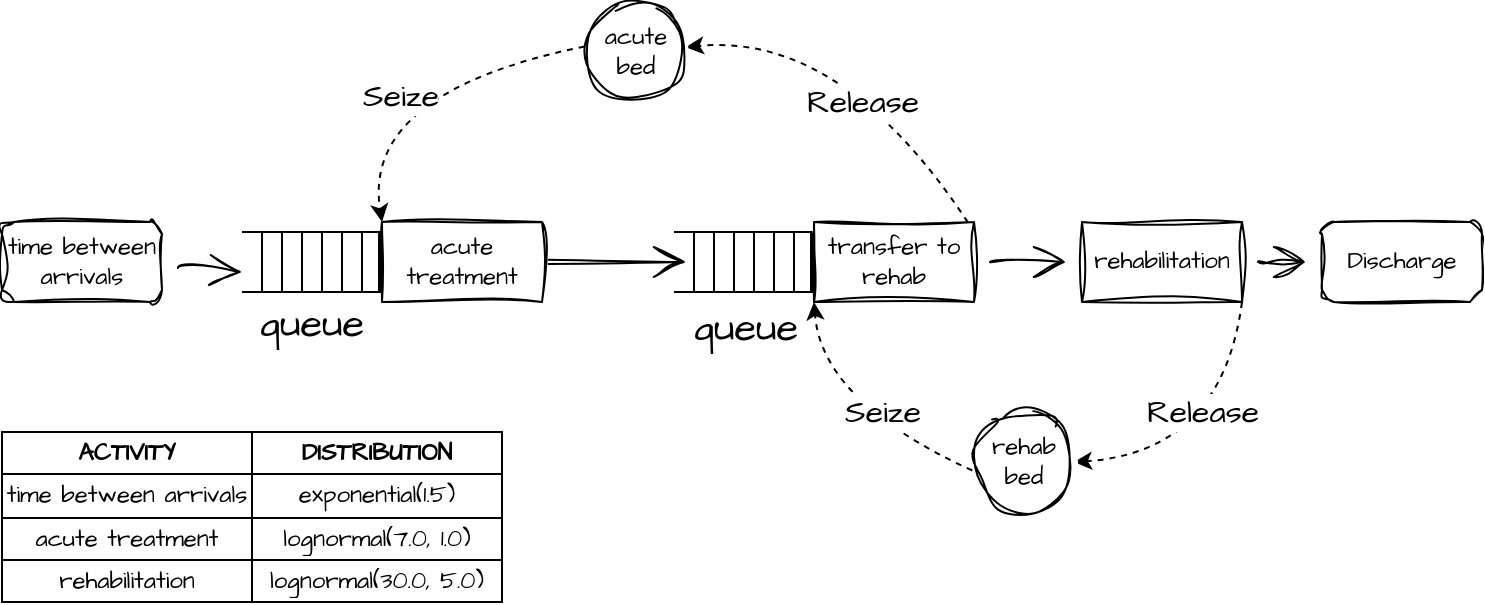 <mxfile scale="1" border="0" version="26.2.14">
  <diagram name="Page-1" id="-k6Bpu79n_YiswQp8BqB">
    <mxGraphModel dx="2096" dy="1028" grid="1" gridSize="10" guides="1" tooltips="1" connect="1" arrows="1" fold="1" page="1" pageScale="1" pageWidth="827" pageHeight="1169" math="0" shadow="0">
      <root>
        <mxCell id="0" />
        <mxCell id="1" parent="0" />
        <mxCell id="7" value="" style="curved=1;endArrow=classic;html=1;rounded=0;entryX=0;entryY=0;entryDx=0;entryDy=0;dashed=1;fillColor=#60a917;strokeColor=default;exitX=-0.013;exitY=0.444;exitDx=0;exitDy=0;exitPerimeter=0;" parent="1" edge="1" source="4hFczNKrFziQG2gCzflK-63">
          <mxGeometry width="50" height="50" relative="1" as="geometry">
            <mxPoint x="340" y="550" as="sourcePoint" />
            <mxPoint x="240" y="645" as="targetPoint" />
            <Array as="points">
              <mxPoint x="230" y="580" />
            </Array>
          </mxGeometry>
        </mxCell>
        <mxCell id="4hFczNKrFziQG2gCzflK-62" value="Seize" style="edgeLabel;html=1;align=center;verticalAlign=middle;resizable=0;points=[];fontSize=16;fontFamily=Architects Daughter;fontSource=https%3A%2F%2Ffonts.googleapis.com%2Fcss%3Ffamily%3DArchitects%2BDaughter;" parent="7" vertex="1" connectable="0">
          <mxGeometry x="0.224" y="6" relative="1" as="geometry">
            <mxPoint x="14" y="-3" as="offset" />
          </mxGeometry>
        </mxCell>
        <mxCell id="11" value="" style="group" parent="1" vertex="1" connectable="0">
          <mxGeometry x="170" y="650" width="70" height="30" as="geometry" />
        </mxCell>
        <mxCell id="12" value="" style="endArrow=none;html=1;rounded=0;strokeWidth=1;flowAnimation=0;shadow=0;" parent="11" edge="1">
          <mxGeometry width="50" height="50" relative="1" as="geometry">
            <mxPoint as="sourcePoint" />
            <mxPoint x="70" as="targetPoint" />
          </mxGeometry>
        </mxCell>
        <mxCell id="13" value="" style="endArrow=none;html=1;rounded=0;strokeWidth=2;entryX=1;entryY=1;entryDx=0;entryDy=0;flowAnimation=0;shadow=0;" parent="11" edge="1">
          <mxGeometry width="50" height="50" relative="1" as="geometry">
            <mxPoint x="69" as="sourcePoint" />
            <mxPoint x="69" y="30" as="targetPoint" />
          </mxGeometry>
        </mxCell>
        <mxCell id="14" value="" style="endArrow=none;html=1;rounded=0;strokeWidth=1;flowAnimation=0;shadow=0;" parent="11" edge="1">
          <mxGeometry width="50" height="50" relative="1" as="geometry">
            <mxPoint y="30" as="sourcePoint" />
            <mxPoint x="70" y="30" as="targetPoint" />
          </mxGeometry>
        </mxCell>
        <mxCell id="15" value="" style="endArrow=none;html=1;rounded=0;strokeWidth=1;entryX=1;entryY=1;entryDx=0;entryDy=0;flowAnimation=0;shadow=0;" parent="11" edge="1">
          <mxGeometry width="50" height="50" relative="1" as="geometry">
            <mxPoint x="60" as="sourcePoint" />
            <mxPoint x="60" y="30" as="targetPoint" />
          </mxGeometry>
        </mxCell>
        <mxCell id="16" value="" style="endArrow=none;html=1;rounded=0;strokeWidth=1;entryX=1;entryY=1;entryDx=0;entryDy=0;flowAnimation=0;shadow=0;" parent="11" edge="1">
          <mxGeometry width="50" height="50" relative="1" as="geometry">
            <mxPoint x="50" as="sourcePoint" />
            <mxPoint x="50" y="30" as="targetPoint" />
          </mxGeometry>
        </mxCell>
        <mxCell id="17" value="" style="endArrow=none;html=1;rounded=0;strokeWidth=1;entryX=1;entryY=1;entryDx=0;entryDy=0;flowAnimation=0;shadow=0;" parent="11" edge="1">
          <mxGeometry width="50" height="50" relative="1" as="geometry">
            <mxPoint x="40" as="sourcePoint" />
            <mxPoint x="40" y="30" as="targetPoint" />
          </mxGeometry>
        </mxCell>
        <mxCell id="18" value="" style="endArrow=none;html=1;rounded=0;strokeWidth=1;entryX=1;entryY=1;entryDx=0;entryDy=0;flowAnimation=0;shadow=0;" parent="11" edge="1">
          <mxGeometry width="50" height="50" relative="1" as="geometry">
            <mxPoint x="30" as="sourcePoint" />
            <mxPoint x="30" y="30" as="targetPoint" />
          </mxGeometry>
        </mxCell>
        <mxCell id="19" value="" style="endArrow=none;html=1;rounded=0;strokeWidth=1;entryX=1;entryY=1;entryDx=0;entryDy=0;flowAnimation=0;shadow=0;" parent="11" edge="1">
          <mxGeometry width="50" height="50" relative="1" as="geometry">
            <mxPoint x="20" as="sourcePoint" />
            <mxPoint x="20" y="30" as="targetPoint" />
          </mxGeometry>
        </mxCell>
        <mxCell id="20" value="" style="endArrow=none;html=1;rounded=0;strokeWidth=1;entryX=1;entryY=1;entryDx=0;entryDy=0;flowAnimation=0;shadow=0;" parent="11" edge="1">
          <mxGeometry width="50" height="50" relative="1" as="geometry">
            <mxPoint x="10" as="sourcePoint" />
            <mxPoint x="10" y="30" as="targetPoint" />
          </mxGeometry>
        </mxCell>
        <mxCell id="4hFczNKrFziQG2gCzflK-68" style="edgeStyle=none;curved=1;rounded=0;orthogonalLoop=1;jettySize=auto;html=1;fontFamily=Architects Daughter;fontSource=https%3A%2F%2Ffonts.googleapis.com%2Fcss%3Ffamily%3DArchitects%2BDaughter;fontSize=16;startSize=14;endArrow=open;endSize=14;sourcePerimeterSpacing=8;targetPerimeterSpacing=8;flowAnimation=0;sketch=1;curveFitting=1;jiggle=2;" parent="1" edge="1">
          <mxGeometry relative="1" as="geometry">
            <mxPoint x="280" y="665" as="sourcePoint" />
            <mxPoint x="392" y="665" as="targetPoint" />
          </mxGeometry>
        </mxCell>
        <mxCell id="4hFczNKrFziQG2gCzflK-41" value="acute treatment" style="rounded=0;whiteSpace=wrap;html=1;fontFamily=Architects Daughter;fontSource=https%3A%2F%2Ffonts.googleapis.com%2Fcss%3Ffamily%3DArchitects%2BDaughter;sketch=1;curveFitting=1;jiggle=2;" parent="1" vertex="1">
          <mxGeometry x="240" y="645" width="80" height="40" as="geometry" />
        </mxCell>
        <mxCell id="Fs0Zx2mOZhYERamO-J62-26" value="" style="edgeStyle=none;curved=1;rounded=0;sketch=1;hachureGap=4;jiggle=2;curveFitting=1;orthogonalLoop=1;jettySize=auto;html=1;fontFamily=Architects Daughter;fontSource=https%3A%2F%2Ffonts.googleapis.com%2Fcss%3Ffamily%3DArchitects%2BDaughter;fontSize=16;startSize=14;endArrow=open;endSize=14;sourcePerimeterSpacing=8;targetPerimeterSpacing=8;" edge="1" parent="1" source="4hFczNKrFziQG2gCzflK-59">
          <mxGeometry relative="1" as="geometry">
            <mxPoint x="170" y="670" as="targetPoint" />
          </mxGeometry>
        </mxCell>
        <mxCell id="4hFczNKrFziQG2gCzflK-59" value="time between arrivals" style="rounded=1;whiteSpace=wrap;html=1;fontFamily=Architects Daughter;fontSource=https%3A%2F%2Ffonts.googleapis.com%2Fcss%3Ffamily%3DArchitects%2BDaughter;sketch=1;curveFitting=1;jiggle=2;" parent="1" vertex="1">
          <mxGeometry x="50" y="645" width="80" height="40" as="geometry" />
        </mxCell>
        <mxCell id="4hFczNKrFziQG2gCzflK-60" value="&lt;div&gt;queue&lt;/div&gt;" style="text;strokeColor=none;fillColor=none;html=1;align=center;verticalAlign=middle;whiteSpace=wrap;rounded=0;fontSize=20;fontFamily=Architects Daughter;fontSource=https%3A%2F%2Ffonts.googleapis.com%2Fcss%3Ffamily%3DArchitects%2BDaughter;" parent="1" vertex="1">
          <mxGeometry x="175" y="680" width="60" height="30" as="geometry" />
        </mxCell>
        <mxCell id="4hFczNKrFziQG2gCzflK-70" value="" style="curved=1;endArrow=classic;html=1;rounded=0;exitX=-0.017;exitY=0.585;exitDx=0;exitDy=0;entryX=0;entryY=1;entryDx=0;entryDy=0;dashed=1;exitPerimeter=0;" parent="1" edge="1" target="4hFczNKrFziQG2gCzflK-84" source="4hFczNKrFziQG2gCzflK-87">
          <mxGeometry width="50" height="50" relative="1" as="geometry">
            <mxPoint x="499" y="710" as="sourcePoint" />
            <mxPoint x="484" y="795" as="targetPoint" />
            <Array as="points">
              <mxPoint x="460" y="735" />
            </Array>
          </mxGeometry>
        </mxCell>
        <mxCell id="4hFczNKrFziQG2gCzflK-71" value="Seize" style="edgeLabel;html=1;align=center;verticalAlign=middle;resizable=0;points=[];fontSize=16;fontFamily=Architects Daughter;fontSource=https%3A%2F%2Ffonts.googleapis.com%2Fcss%3Ffamily%3DArchitects%2BDaughter;" parent="4hFczNKrFziQG2gCzflK-70" vertex="1" connectable="0">
          <mxGeometry x="0.224" y="6" relative="1" as="geometry">
            <mxPoint x="31" y="-1" as="offset" />
          </mxGeometry>
        </mxCell>
        <mxCell id="4hFczNKrFziQG2gCzflK-72" value="" style="curved=1;endArrow=classic;html=1;rounded=0;exitX=1;exitY=1;exitDx=0;exitDy=0;entryX=1;entryY=0.5;entryDx=0;entryDy=0;dashed=1;" parent="1" edge="1" target="4hFczNKrFziQG2gCzflK-87" source="Fs0Zx2mOZhYERamO-J62-28">
          <mxGeometry width="50" height="50" relative="1" as="geometry">
            <mxPoint x="536" y="644.52" as="sourcePoint" />
            <mxPoint x="521" y="559.52" as="targetPoint" />
            <Array as="points">
              <mxPoint x="660" y="760" />
            </Array>
          </mxGeometry>
        </mxCell>
        <mxCell id="4hFczNKrFziQG2gCzflK-73" value="Release" style="edgeLabel;html=1;align=center;verticalAlign=middle;resizable=0;points=[];fontSize=16;fontFamily=Architects Daughter;fontSource=https%3A%2F%2Ffonts.googleapis.com%2Fcss%3Ffamily%3DArchitects%2BDaughter;" parent="4hFczNKrFziQG2gCzflK-72" vertex="1" connectable="0">
          <mxGeometry x="-0.269" y="10" relative="1" as="geometry">
            <mxPoint x="-23" y="-1" as="offset" />
          </mxGeometry>
        </mxCell>
        <mxCell id="4hFczNKrFziQG2gCzflK-74" value="" style="group" parent="1" vertex="1" connectable="0">
          <mxGeometry x="386" y="650" width="70" height="30" as="geometry" />
        </mxCell>
        <mxCell id="4hFczNKrFziQG2gCzflK-76" value="" style="endArrow=none;html=1;rounded=0;strokeWidth=2;entryX=1;entryY=1;entryDx=0;entryDy=0;flowAnimation=0;shadow=0;" parent="4hFczNKrFziQG2gCzflK-74" edge="1">
          <mxGeometry width="50" height="50" relative="1" as="geometry">
            <mxPoint x="69" as="sourcePoint" />
            <mxPoint x="69" y="30" as="targetPoint" />
          </mxGeometry>
        </mxCell>
        <mxCell id="4hFczNKrFziQG2gCzflK-77" value="" style="endArrow=none;html=1;rounded=0;strokeWidth=1;flowAnimation=0;shadow=0;" parent="4hFczNKrFziQG2gCzflK-74" edge="1">
          <mxGeometry width="50" height="50" relative="1" as="geometry">
            <mxPoint y="30" as="sourcePoint" />
            <mxPoint x="70" y="30" as="targetPoint" />
          </mxGeometry>
        </mxCell>
        <mxCell id="4hFczNKrFziQG2gCzflK-78" value="" style="endArrow=none;html=1;rounded=0;strokeWidth=1;entryX=1;entryY=1;entryDx=0;entryDy=0;flowAnimation=0;shadow=0;" parent="4hFczNKrFziQG2gCzflK-74" edge="1">
          <mxGeometry width="50" height="50" relative="1" as="geometry">
            <mxPoint x="60" as="sourcePoint" />
            <mxPoint x="60" y="30" as="targetPoint" />
          </mxGeometry>
        </mxCell>
        <mxCell id="4hFczNKrFziQG2gCzflK-79" value="" style="endArrow=none;html=1;rounded=0;strokeWidth=1;entryX=1;entryY=1;entryDx=0;entryDy=0;flowAnimation=0;shadow=0;" parent="4hFczNKrFziQG2gCzflK-74" edge="1">
          <mxGeometry width="50" height="50" relative="1" as="geometry">
            <mxPoint x="50" as="sourcePoint" />
            <mxPoint x="50" y="30" as="targetPoint" />
          </mxGeometry>
        </mxCell>
        <mxCell id="4hFczNKrFziQG2gCzflK-80" value="" style="endArrow=none;html=1;rounded=0;strokeWidth=1;entryX=1;entryY=1;entryDx=0;entryDy=0;flowAnimation=0;shadow=0;" parent="4hFczNKrFziQG2gCzflK-74" edge="1">
          <mxGeometry width="50" height="50" relative="1" as="geometry">
            <mxPoint x="40" as="sourcePoint" />
            <mxPoint x="40" y="30" as="targetPoint" />
          </mxGeometry>
        </mxCell>
        <mxCell id="4hFczNKrFziQG2gCzflK-81" value="" style="endArrow=none;html=1;rounded=0;strokeWidth=1;entryX=1;entryY=1;entryDx=0;entryDy=0;flowAnimation=0;shadow=0;" parent="4hFczNKrFziQG2gCzflK-74" edge="1">
          <mxGeometry width="50" height="50" relative="1" as="geometry">
            <mxPoint x="30" as="sourcePoint" />
            <mxPoint x="30" y="30" as="targetPoint" />
          </mxGeometry>
        </mxCell>
        <mxCell id="4hFczNKrFziQG2gCzflK-82" value="" style="endArrow=none;html=1;rounded=0;strokeWidth=1;entryX=1;entryY=1;entryDx=0;entryDy=0;flowAnimation=0;shadow=0;" parent="4hFczNKrFziQG2gCzflK-74" edge="1">
          <mxGeometry width="50" height="50" relative="1" as="geometry">
            <mxPoint x="20" as="sourcePoint" />
            <mxPoint x="20" y="30" as="targetPoint" />
          </mxGeometry>
        </mxCell>
        <mxCell id="4hFczNKrFziQG2gCzflK-83" value="" style="endArrow=none;html=1;rounded=0;strokeWidth=1;entryX=1;entryY=1;entryDx=0;entryDy=0;flowAnimation=0;shadow=0;" parent="4hFczNKrFziQG2gCzflK-74" edge="1">
          <mxGeometry width="50" height="50" relative="1" as="geometry">
            <mxPoint x="10" as="sourcePoint" />
            <mxPoint x="10" y="30" as="targetPoint" />
          </mxGeometry>
        </mxCell>
        <mxCell id="4hFczNKrFziQG2gCzflK-75" value="" style="endArrow=none;html=1;rounded=0;strokeWidth=1;flowAnimation=0;shadow=0;" parent="4hFczNKrFziQG2gCzflK-74" edge="1">
          <mxGeometry width="50" height="50" relative="1" as="geometry">
            <mxPoint as="sourcePoint" />
            <mxPoint x="70" as="targetPoint" />
          </mxGeometry>
        </mxCell>
        <mxCell id="Fs0Zx2mOZhYERamO-J62-29" value="" style="edgeStyle=none;curved=1;rounded=0;sketch=1;hachureGap=4;jiggle=2;curveFitting=1;orthogonalLoop=1;jettySize=auto;html=1;fontFamily=Architects Daughter;fontSource=https%3A%2F%2Ffonts.googleapis.com%2Fcss%3Ffamily%3DArchitects%2BDaughter;fontSize=16;startSize=14;endArrow=open;endSize=14;sourcePerimeterSpacing=8;targetPerimeterSpacing=8;" edge="1" parent="1" source="4hFczNKrFziQG2gCzflK-84" target="Fs0Zx2mOZhYERamO-J62-28">
          <mxGeometry relative="1" as="geometry" />
        </mxCell>
        <mxCell id="4hFczNKrFziQG2gCzflK-84" value="transfer to rehab" style="rounded=0;whiteSpace=wrap;html=1;fontFamily=Architects Daughter;fontSource=https%3A%2F%2Ffonts.googleapis.com%2Fcss%3Ffamily%3DArchitects%2BDaughter;sketch=1;curveFitting=1;jiggle=2;" parent="1" vertex="1">
          <mxGeometry x="456" y="645" width="80" height="40" as="geometry" />
        </mxCell>
        <mxCell id="4hFczNKrFziQG2gCzflK-85" value="&lt;br&gt;&lt;div&gt;queue&lt;/div&gt;" style="text;strokeColor=none;fillColor=none;html=1;align=center;verticalAlign=middle;whiteSpace=wrap;rounded=0;fontSize=20;fontFamily=Architects Daughter;fontSource=https%3A%2F%2Ffonts.googleapis.com%2Fcss%3Ffamily%3DArchitects%2BDaughter;sketch=1;curveFitting=1;jiggle=2;" parent="1" vertex="1">
          <mxGeometry x="392" y="670" width="60" height="30" as="geometry" />
        </mxCell>
        <mxCell id="4hFczNKrFziQG2gCzflK-87" value="rehab bed" style="ellipse;whiteSpace=wrap;html=1;fontFamily=Architects Daughter;fontSource=https%3A%2F%2Ffonts.googleapis.com%2Fcss%3Ffamily%3DArchitects%2BDaughter;sketch=1;curveFitting=1;jiggle=2;" parent="1" vertex="1">
          <mxGeometry x="536" y="740" width="50" height="50" as="geometry" />
        </mxCell>
        <mxCell id="4hFczNKrFziQG2gCzflK-88" value="Discharge" style="rounded=1;whiteSpace=wrap;html=1;fontFamily=Architects Daughter;fontSource=https%3A%2F%2Ffonts.googleapis.com%2Fcss%3Ffamily%3DArchitects%2BDaughter;sketch=1;curveFitting=1;jiggle=2;" parent="1" vertex="1">
          <mxGeometry x="710" y="645" width="80" height="40" as="geometry" />
        </mxCell>
        <mxCell id="4hFczNKrFziQG2gCzflK-94" value="" style="shape=table;startSize=0;container=1;collapsible=0;childLayout=tableLayout;fontFamily=Architects Daughter;fontSource=https%3A%2F%2Ffonts.googleapis.com%2Fcss%3Ffamily%3DArchitects%2BDaughter;" parent="1" vertex="1">
          <mxGeometry x="50" y="750" width="250" height="85" as="geometry" />
        </mxCell>
        <mxCell id="4hFczNKrFziQG2gCzflK-95" value="" style="shape=tableRow;horizontal=0;startSize=0;swimlaneHead=0;swimlaneBody=0;strokeColor=inherit;top=0;left=0;bottom=0;right=0;collapsible=0;dropTarget=0;fillColor=none;points=[[0,0.5],[1,0.5]];portConstraint=eastwest;fontFamily=Architects Daughter;fontSource=https%3A%2F%2Ffonts.googleapis.com%2Fcss%3Ffamily%3DArchitects%2BDaughter;" parent="4hFczNKrFziQG2gCzflK-94" vertex="1">
          <mxGeometry width="250" height="21" as="geometry" />
        </mxCell>
        <mxCell id="4hFczNKrFziQG2gCzflK-96" value="&lt;b&gt;ACTIVITY&lt;/b&gt;" style="shape=partialRectangle;html=1;whiteSpace=wrap;connectable=0;strokeColor=inherit;overflow=hidden;fillColor=none;top=0;left=0;bottom=0;right=0;pointerEvents=1;fontFamily=Architects Daughter;fontSource=https%3A%2F%2Ffonts.googleapis.com%2Fcss%3Ffamily%3DArchitects%2BDaughter;" parent="4hFczNKrFziQG2gCzflK-95" vertex="1">
          <mxGeometry width="125" height="21" as="geometry">
            <mxRectangle width="125" height="21" as="alternateBounds" />
          </mxGeometry>
        </mxCell>
        <mxCell id="4hFczNKrFziQG2gCzflK-97" value="&lt;b&gt;DISTRIBUTION&lt;/b&gt;" style="shape=partialRectangle;html=1;whiteSpace=wrap;connectable=0;strokeColor=inherit;overflow=hidden;fillColor=none;top=0;left=0;bottom=0;right=0;pointerEvents=1;fontFamily=Architects Daughter;fontSource=https%3A%2F%2Ffonts.googleapis.com%2Fcss%3Ffamily%3DArchitects%2BDaughter;" parent="4hFczNKrFziQG2gCzflK-95" vertex="1">
          <mxGeometry x="125" width="125" height="21" as="geometry">
            <mxRectangle width="125" height="21" as="alternateBounds" />
          </mxGeometry>
        </mxCell>
        <mxCell id="4hFczNKrFziQG2gCzflK-98" value="" style="shape=tableRow;horizontal=0;startSize=0;swimlaneHead=0;swimlaneBody=0;strokeColor=inherit;top=0;left=0;bottom=0;right=0;collapsible=0;dropTarget=0;fillColor=none;points=[[0,0.5],[1,0.5]];portConstraint=eastwest;fontFamily=Architects Daughter;fontSource=https%3A%2F%2Ffonts.googleapis.com%2Fcss%3Ffamily%3DArchitects%2BDaughter;" parent="4hFczNKrFziQG2gCzflK-94" vertex="1">
          <mxGeometry y="21" width="250" height="22" as="geometry" />
        </mxCell>
        <mxCell id="4hFczNKrFziQG2gCzflK-99" value="time between arrivals" style="shape=partialRectangle;html=1;whiteSpace=wrap;connectable=0;strokeColor=inherit;overflow=hidden;fillColor=none;top=0;left=0;bottom=0;right=0;pointerEvents=1;fontFamily=Architects Daughter;fontSource=https%3A%2F%2Ffonts.googleapis.com%2Fcss%3Ffamily%3DArchitects%2BDaughter;" parent="4hFczNKrFziQG2gCzflK-98" vertex="1">
          <mxGeometry width="125" height="22" as="geometry">
            <mxRectangle width="125" height="22" as="alternateBounds" />
          </mxGeometry>
        </mxCell>
        <mxCell id="4hFczNKrFziQG2gCzflK-100" value="exponential(1.5)" style="shape=partialRectangle;html=1;whiteSpace=wrap;connectable=0;strokeColor=inherit;overflow=hidden;fillColor=none;top=0;left=0;bottom=0;right=0;pointerEvents=1;fontFamily=Architects Daughter;fontSource=https%3A%2F%2Ffonts.googleapis.com%2Fcss%3Ffamily%3DArchitects%2BDaughter;" parent="4hFczNKrFziQG2gCzflK-98" vertex="1">
          <mxGeometry x="125" width="125" height="22" as="geometry">
            <mxRectangle width="125" height="22" as="alternateBounds" />
          </mxGeometry>
        </mxCell>
        <mxCell id="4hFczNKrFziQG2gCzflK-101" value="" style="shape=tableRow;horizontal=0;startSize=0;swimlaneHead=0;swimlaneBody=0;strokeColor=inherit;top=0;left=0;bottom=0;right=0;collapsible=0;dropTarget=0;fillColor=none;points=[[0,0.5],[1,0.5]];portConstraint=eastwest;fontFamily=Architects Daughter;fontSource=https%3A%2F%2Ffonts.googleapis.com%2Fcss%3Ffamily%3DArchitects%2BDaughter;" parent="4hFczNKrFziQG2gCzflK-94" vertex="1">
          <mxGeometry y="43" width="250" height="21" as="geometry" />
        </mxCell>
        <mxCell id="4hFczNKrFziQG2gCzflK-102" value="acute treatment" style="shape=partialRectangle;html=1;whiteSpace=wrap;connectable=0;strokeColor=inherit;overflow=hidden;fillColor=none;top=0;left=0;bottom=0;right=0;pointerEvents=1;fontFamily=Architects Daughter;fontSource=https%3A%2F%2Ffonts.googleapis.com%2Fcss%3Ffamily%3DArchitects%2BDaughter;" parent="4hFczNKrFziQG2gCzflK-101" vertex="1">
          <mxGeometry width="125" height="21" as="geometry">
            <mxRectangle width="125" height="21" as="alternateBounds" />
          </mxGeometry>
        </mxCell>
        <mxCell id="4hFczNKrFziQG2gCzflK-103" value="lognormal(7.0, 1.0)" style="shape=partialRectangle;html=1;whiteSpace=wrap;connectable=0;strokeColor=inherit;overflow=hidden;fillColor=none;top=0;left=0;bottom=0;right=0;pointerEvents=1;fontFamily=Architects Daughter;fontSource=https%3A%2F%2Ffonts.googleapis.com%2Fcss%3Ffamily%3DArchitects%2BDaughter;" parent="4hFczNKrFziQG2gCzflK-101" vertex="1">
          <mxGeometry x="125" width="125" height="21" as="geometry">
            <mxRectangle width="125" height="21" as="alternateBounds" />
          </mxGeometry>
        </mxCell>
        <mxCell id="4hFczNKrFziQG2gCzflK-104" value="" style="shape=tableRow;horizontal=0;startSize=0;swimlaneHead=0;swimlaneBody=0;strokeColor=inherit;top=0;left=0;bottom=0;right=0;collapsible=0;dropTarget=0;fillColor=none;points=[[0,0.5],[1,0.5]];portConstraint=eastwest;fontFamily=Architects Daughter;fontSource=https%3A%2F%2Ffonts.googleapis.com%2Fcss%3Ffamily%3DArchitects%2BDaughter;" parent="4hFczNKrFziQG2gCzflK-94" vertex="1">
          <mxGeometry y="64" width="250" height="21" as="geometry" />
        </mxCell>
        <mxCell id="4hFczNKrFziQG2gCzflK-105" value="rehabilitation" style="shape=partialRectangle;html=1;whiteSpace=wrap;connectable=0;strokeColor=inherit;overflow=hidden;fillColor=none;top=0;left=0;bottom=0;right=0;pointerEvents=1;fontFamily=Architects Daughter;fontSource=https%3A%2F%2Ffonts.googleapis.com%2Fcss%3Ffamily%3DArchitects%2BDaughter;" parent="4hFczNKrFziQG2gCzflK-104" vertex="1">
          <mxGeometry width="125" height="21" as="geometry">
            <mxRectangle width="125" height="21" as="alternateBounds" />
          </mxGeometry>
        </mxCell>
        <mxCell id="4hFczNKrFziQG2gCzflK-106" value="lognormal(30.0, 5.0)" style="shape=partialRectangle;html=1;whiteSpace=wrap;connectable=0;strokeColor=inherit;overflow=hidden;fillColor=none;top=0;left=0;bottom=0;right=0;pointerEvents=1;fontFamily=Architects Daughter;fontSource=https%3A%2F%2Ffonts.googleapis.com%2Fcss%3Ffamily%3DArchitects%2BDaughter;" parent="4hFczNKrFziQG2gCzflK-104" vertex="1">
          <mxGeometry x="125" width="125" height="21" as="geometry">
            <mxRectangle width="125" height="21" as="alternateBounds" />
          </mxGeometry>
        </mxCell>
        <mxCell id="Fs0Zx2mOZhYERamO-J62-21" value="" style="curved=1;endArrow=classic;html=1;rounded=0;dashed=1;fillColor=#60a917;strokeColor=default;exitX=0.962;exitY=0.005;exitDx=0;exitDy=0;exitPerimeter=0;" edge="1" parent="1" source="4hFczNKrFziQG2gCzflK-84" target="4hFczNKrFziQG2gCzflK-63">
          <mxGeometry width="50" height="50" relative="1" as="geometry">
            <mxPoint x="452" y="640" as="sourcePoint" />
            <mxPoint x="302" y="535" as="targetPoint" />
            <Array as="points">
              <mxPoint x="470" y="550" />
            </Array>
          </mxGeometry>
        </mxCell>
        <mxCell id="Fs0Zx2mOZhYERamO-J62-22" value="Release" style="edgeLabel;html=1;align=center;verticalAlign=middle;resizable=0;points=[];fontSize=16;fontFamily=Architects Daughter;fontSource=https%3A%2F%2Ffonts.googleapis.com%2Fcss%3Ffamily%3DArchitects%2BDaughter;" vertex="1" connectable="0" parent="Fs0Zx2mOZhYERamO-J62-21">
          <mxGeometry x="-0.269" y="10" relative="1" as="geometry">
            <mxPoint x="-6" y="-7" as="offset" />
          </mxGeometry>
        </mxCell>
        <mxCell id="4hFczNKrFziQG2gCzflK-63" value="acute bed" style="ellipse;whiteSpace=wrap;html=1;fontFamily=Architects Daughter;fontSource=https%3A%2F%2Ffonts.googleapis.com%2Fcss%3Ffamily%3DArchitects%2BDaughter;sketch=1;curveFitting=1;jiggle=2;fillColor=default;strokeColor=default;" parent="1" vertex="1">
          <mxGeometry x="342" y="535" width="50" height="50" as="geometry" />
        </mxCell>
        <mxCell id="Fs0Zx2mOZhYERamO-J62-30" value="" style="edgeStyle=none;curved=1;rounded=0;sketch=1;hachureGap=4;jiggle=2;curveFitting=1;orthogonalLoop=1;jettySize=auto;html=1;fontFamily=Architects Daughter;fontSource=https%3A%2F%2Ffonts.googleapis.com%2Fcss%3Ffamily%3DArchitects%2BDaughter;fontSize=16;startSize=14;endArrow=open;endSize=14;sourcePerimeterSpacing=8;targetPerimeterSpacing=8;" edge="1" parent="1" source="Fs0Zx2mOZhYERamO-J62-28" target="4hFczNKrFziQG2gCzflK-88">
          <mxGeometry relative="1" as="geometry" />
        </mxCell>
        <mxCell id="Fs0Zx2mOZhYERamO-J62-28" value="rehabilitation" style="rounded=0;whiteSpace=wrap;html=1;fontFamily=Architects Daughter;fontSource=https%3A%2F%2Ffonts.googleapis.com%2Fcss%3Ffamily%3DArchitects%2BDaughter;sketch=1;curveFitting=1;jiggle=2;" vertex="1" parent="1">
          <mxGeometry x="590" y="645" width="80" height="40" as="geometry" />
        </mxCell>
      </root>
    </mxGraphModel>
  </diagram>
</mxfile>
